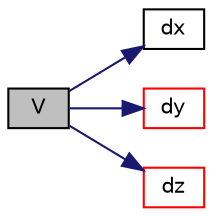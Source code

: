 digraph "V"
{
  bgcolor="transparent";
  edge [fontname="Helvetica",fontsize="10",labelfontname="Helvetica",labelfontsize="10"];
  node [fontname="Helvetica",fontsize="10",shape=record];
  rankdir="LR";
  Node1 [label="V",height=0.2,width=0.4,color="black", fillcolor="grey75", style="filled" fontcolor="black"];
  Node1 -> Node2 [color="midnightblue",fontsize="10",style="solid",fontname="Helvetica"];
  Node2 [label="dx",height=0.2,width=0.4,color="black",URL="$classFoam_1_1PDRblock.html#a52f13dac0e881db1ecce132445f20515",tooltip="Cell size in x-direction at i position. "];
  Node1 -> Node3 [color="midnightblue",fontsize="10",style="solid",fontname="Helvetica"];
  Node3 [label="dy",height=0.2,width=0.4,color="red",URL="$classFoam_1_1PDRblock.html#a372295ddd2867f52e93cabb97af24684",tooltip="Cell size in y-direction at j position. "];
  Node1 -> Node4 [color="midnightblue",fontsize="10",style="solid",fontname="Helvetica"];
  Node4 [label="dz",height=0.2,width=0.4,color="red",URL="$classFoam_1_1PDRblock.html#ad765c22e408fdb51fc49d839a9b6a843",tooltip="Cell size in z-direction at k position. "];
}
